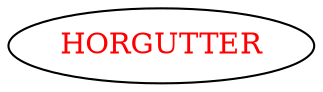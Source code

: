 digraph dependencyGraph {
 concentrate=true;
 ranksep="2.0";
 rankdir="LR"; 
 splines="ortho";
"HORGUTTER" [fontcolor="red"];
}